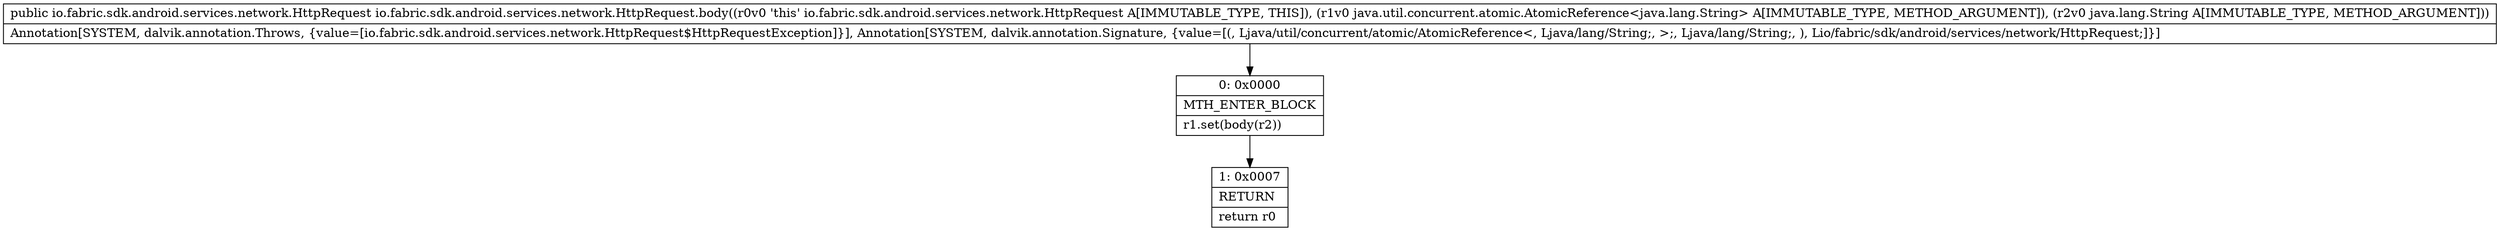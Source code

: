 digraph "CFG forio.fabric.sdk.android.services.network.HttpRequest.body(Ljava\/util\/concurrent\/atomic\/AtomicReference;Ljava\/lang\/String;)Lio\/fabric\/sdk\/android\/services\/network\/HttpRequest;" {
Node_0 [shape=record,label="{0\:\ 0x0000|MTH_ENTER_BLOCK\l|r1.set(body(r2))\l}"];
Node_1 [shape=record,label="{1\:\ 0x0007|RETURN\l|return r0\l}"];
MethodNode[shape=record,label="{public io.fabric.sdk.android.services.network.HttpRequest io.fabric.sdk.android.services.network.HttpRequest.body((r0v0 'this' io.fabric.sdk.android.services.network.HttpRequest A[IMMUTABLE_TYPE, THIS]), (r1v0 java.util.concurrent.atomic.AtomicReference\<java.lang.String\> A[IMMUTABLE_TYPE, METHOD_ARGUMENT]), (r2v0 java.lang.String A[IMMUTABLE_TYPE, METHOD_ARGUMENT]))  | Annotation[SYSTEM, dalvik.annotation.Throws, \{value=[io.fabric.sdk.android.services.network.HttpRequest$HttpRequestException]\}], Annotation[SYSTEM, dalvik.annotation.Signature, \{value=[(, Ljava\/util\/concurrent\/atomic\/AtomicReference\<, Ljava\/lang\/String;, \>;, Ljava\/lang\/String;, ), Lio\/fabric\/sdk\/android\/services\/network\/HttpRequest;]\}]\l}"];
MethodNode -> Node_0;
Node_0 -> Node_1;
}

